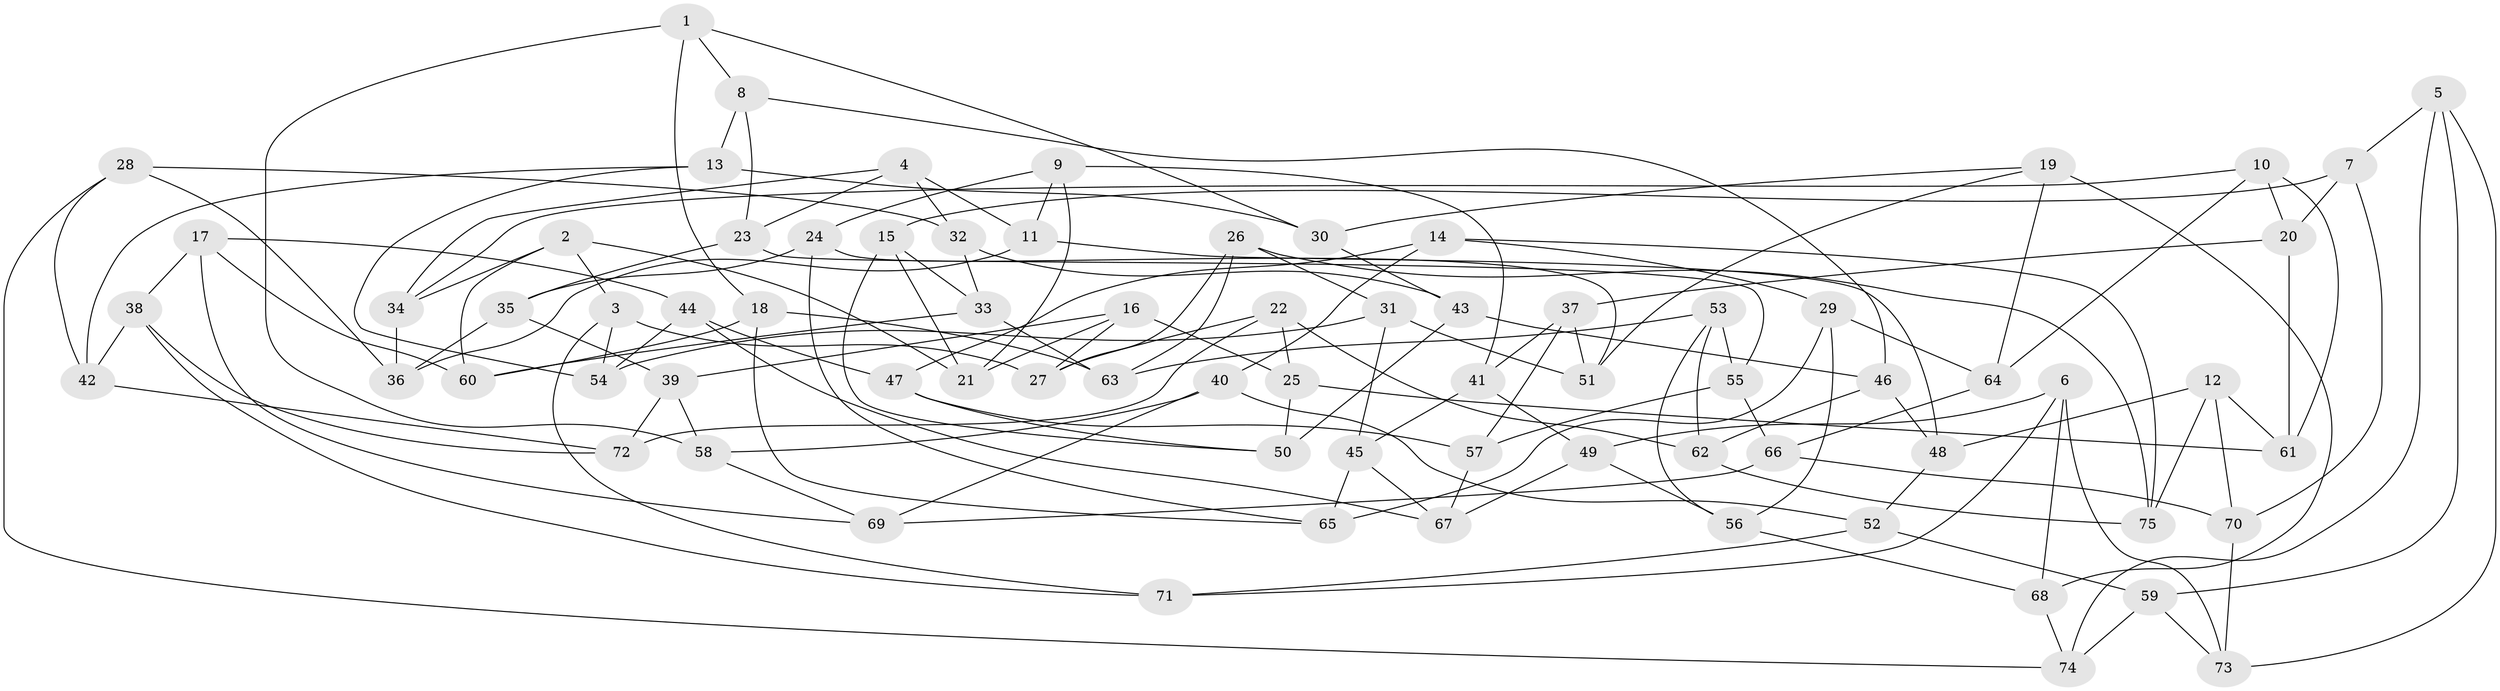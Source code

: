 // coarse degree distribution, {4: 0.8490566037735849, 11: 0.03773584905660377, 8: 0.018867924528301886, 5: 0.018867924528301886, 9: 0.018867924528301886, 10: 0.018867924528301886, 3: 0.03773584905660377}
// Generated by graph-tools (version 1.1) at 2025/53/03/04/25 22:53:32]
// undirected, 75 vertices, 150 edges
graph export_dot {
  node [color=gray90,style=filled];
  1;
  2;
  3;
  4;
  5;
  6;
  7;
  8;
  9;
  10;
  11;
  12;
  13;
  14;
  15;
  16;
  17;
  18;
  19;
  20;
  21;
  22;
  23;
  24;
  25;
  26;
  27;
  28;
  29;
  30;
  31;
  32;
  33;
  34;
  35;
  36;
  37;
  38;
  39;
  40;
  41;
  42;
  43;
  44;
  45;
  46;
  47;
  48;
  49;
  50;
  51;
  52;
  53;
  54;
  55;
  56;
  57;
  58;
  59;
  60;
  61;
  62;
  63;
  64;
  65;
  66;
  67;
  68;
  69;
  70;
  71;
  72;
  73;
  74;
  75;
  1 -- 18;
  1 -- 8;
  1 -- 30;
  1 -- 58;
  2 -- 60;
  2 -- 21;
  2 -- 34;
  2 -- 3;
  3 -- 54;
  3 -- 27;
  3 -- 71;
  4 -- 11;
  4 -- 32;
  4 -- 23;
  4 -- 34;
  5 -- 7;
  5 -- 73;
  5 -- 59;
  5 -- 74;
  6 -- 73;
  6 -- 71;
  6 -- 68;
  6 -- 49;
  7 -- 20;
  7 -- 70;
  7 -- 15;
  8 -- 23;
  8 -- 46;
  8 -- 13;
  9 -- 41;
  9 -- 21;
  9 -- 24;
  9 -- 11;
  10 -- 20;
  10 -- 64;
  10 -- 34;
  10 -- 61;
  11 -- 48;
  11 -- 36;
  12 -- 48;
  12 -- 61;
  12 -- 70;
  12 -- 75;
  13 -- 30;
  13 -- 54;
  13 -- 42;
  14 -- 75;
  14 -- 40;
  14 -- 29;
  14 -- 47;
  15 -- 21;
  15 -- 50;
  15 -- 33;
  16 -- 21;
  16 -- 27;
  16 -- 25;
  16 -- 39;
  17 -- 60;
  17 -- 38;
  17 -- 44;
  17 -- 69;
  18 -- 63;
  18 -- 65;
  18 -- 60;
  19 -- 51;
  19 -- 30;
  19 -- 64;
  19 -- 68;
  20 -- 61;
  20 -- 37;
  22 -- 62;
  22 -- 72;
  22 -- 27;
  22 -- 25;
  23 -- 35;
  23 -- 55;
  24 -- 65;
  24 -- 35;
  24 -- 51;
  25 -- 50;
  25 -- 61;
  26 -- 63;
  26 -- 27;
  26 -- 31;
  26 -- 75;
  28 -- 36;
  28 -- 32;
  28 -- 74;
  28 -- 42;
  29 -- 56;
  29 -- 65;
  29 -- 64;
  30 -- 43;
  31 -- 45;
  31 -- 51;
  31 -- 54;
  32 -- 33;
  32 -- 43;
  33 -- 60;
  33 -- 63;
  34 -- 36;
  35 -- 36;
  35 -- 39;
  37 -- 57;
  37 -- 51;
  37 -- 41;
  38 -- 42;
  38 -- 71;
  38 -- 72;
  39 -- 58;
  39 -- 72;
  40 -- 69;
  40 -- 58;
  40 -- 52;
  41 -- 49;
  41 -- 45;
  42 -- 72;
  43 -- 50;
  43 -- 46;
  44 -- 47;
  44 -- 54;
  44 -- 67;
  45 -- 67;
  45 -- 65;
  46 -- 62;
  46 -- 48;
  47 -- 57;
  47 -- 50;
  48 -- 52;
  49 -- 67;
  49 -- 56;
  52 -- 59;
  52 -- 71;
  53 -- 62;
  53 -- 56;
  53 -- 55;
  53 -- 63;
  55 -- 66;
  55 -- 57;
  56 -- 68;
  57 -- 67;
  58 -- 69;
  59 -- 73;
  59 -- 74;
  62 -- 75;
  64 -- 66;
  66 -- 70;
  66 -- 69;
  68 -- 74;
  70 -- 73;
}
